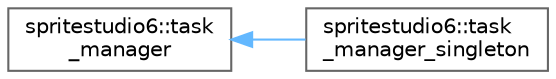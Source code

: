 digraph "Graphical Class Hierarchy"
{
 // LATEX_PDF_SIZE
  bgcolor="transparent";
  edge [fontname=Helvetica,fontsize=10,labelfontname=Helvetica,labelfontsize=10];
  node [fontname=Helvetica,fontsize=10,shape=box,height=0.2,width=0.4];
  rankdir="LR";
  Node0 [id="Node000000",label="spritestudio6::task\l_manager",height=0.2,width=0.4,color="grey40", fillcolor="white", style="filled",URL="$classspritestudio6_1_1task__manager.html",tooltip=" "];
  Node0 -> Node1 [id="edge54_Node000000_Node000001",dir="back",color="steelblue1",style="solid",tooltip=" "];
  Node1 [id="Node000001",label="spritestudio6::task\l_manager_singleton",height=0.2,width=0.4,color="grey40", fillcolor="white", style="filled",URL="$classspritestudio6_1_1task__manager__singleton.html",tooltip=" "];
}
